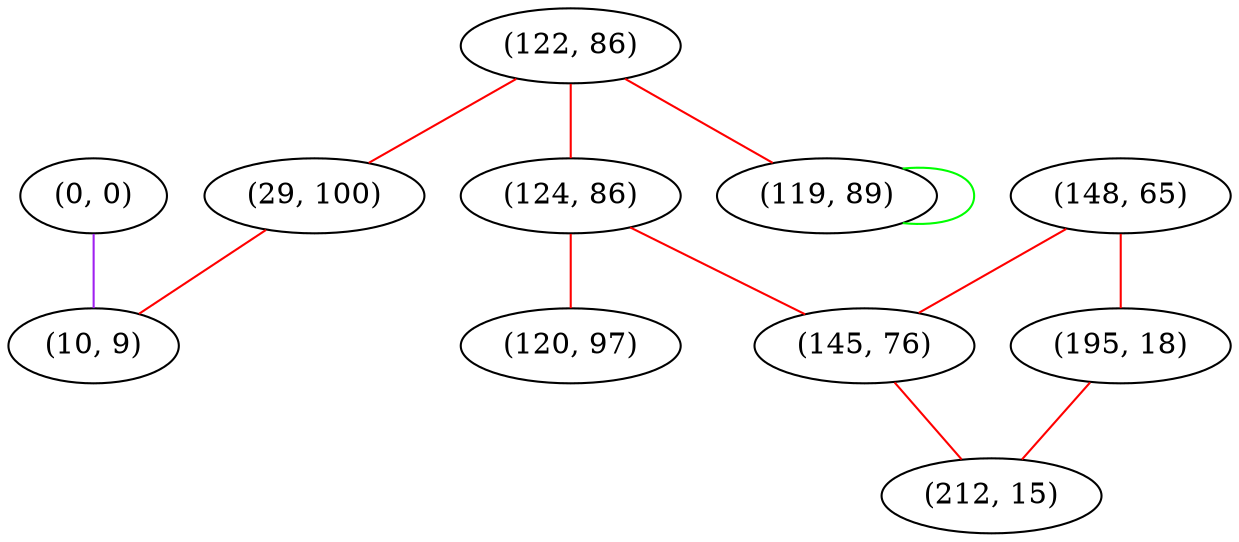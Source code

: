 graph "" {
"(0, 0)";
"(122, 86)";
"(148, 65)";
"(124, 86)";
"(195, 18)";
"(145, 76)";
"(120, 97)";
"(29, 100)";
"(212, 15)";
"(10, 9)";
"(119, 89)";
"(0, 0)" -- "(10, 9)"  [color=purple, key=0, weight=4];
"(122, 86)" -- "(29, 100)"  [color=red, key=0, weight=1];
"(122, 86)" -- "(124, 86)"  [color=red, key=0, weight=1];
"(122, 86)" -- "(119, 89)"  [color=red, key=0, weight=1];
"(148, 65)" -- "(195, 18)"  [color=red, key=0, weight=1];
"(148, 65)" -- "(145, 76)"  [color=red, key=0, weight=1];
"(124, 86)" -- "(120, 97)"  [color=red, key=0, weight=1];
"(124, 86)" -- "(145, 76)"  [color=red, key=0, weight=1];
"(195, 18)" -- "(212, 15)"  [color=red, key=0, weight=1];
"(145, 76)" -- "(212, 15)"  [color=red, key=0, weight=1];
"(29, 100)" -- "(10, 9)"  [color=red, key=0, weight=1];
"(119, 89)" -- "(119, 89)"  [color=green, key=0, weight=2];
}
